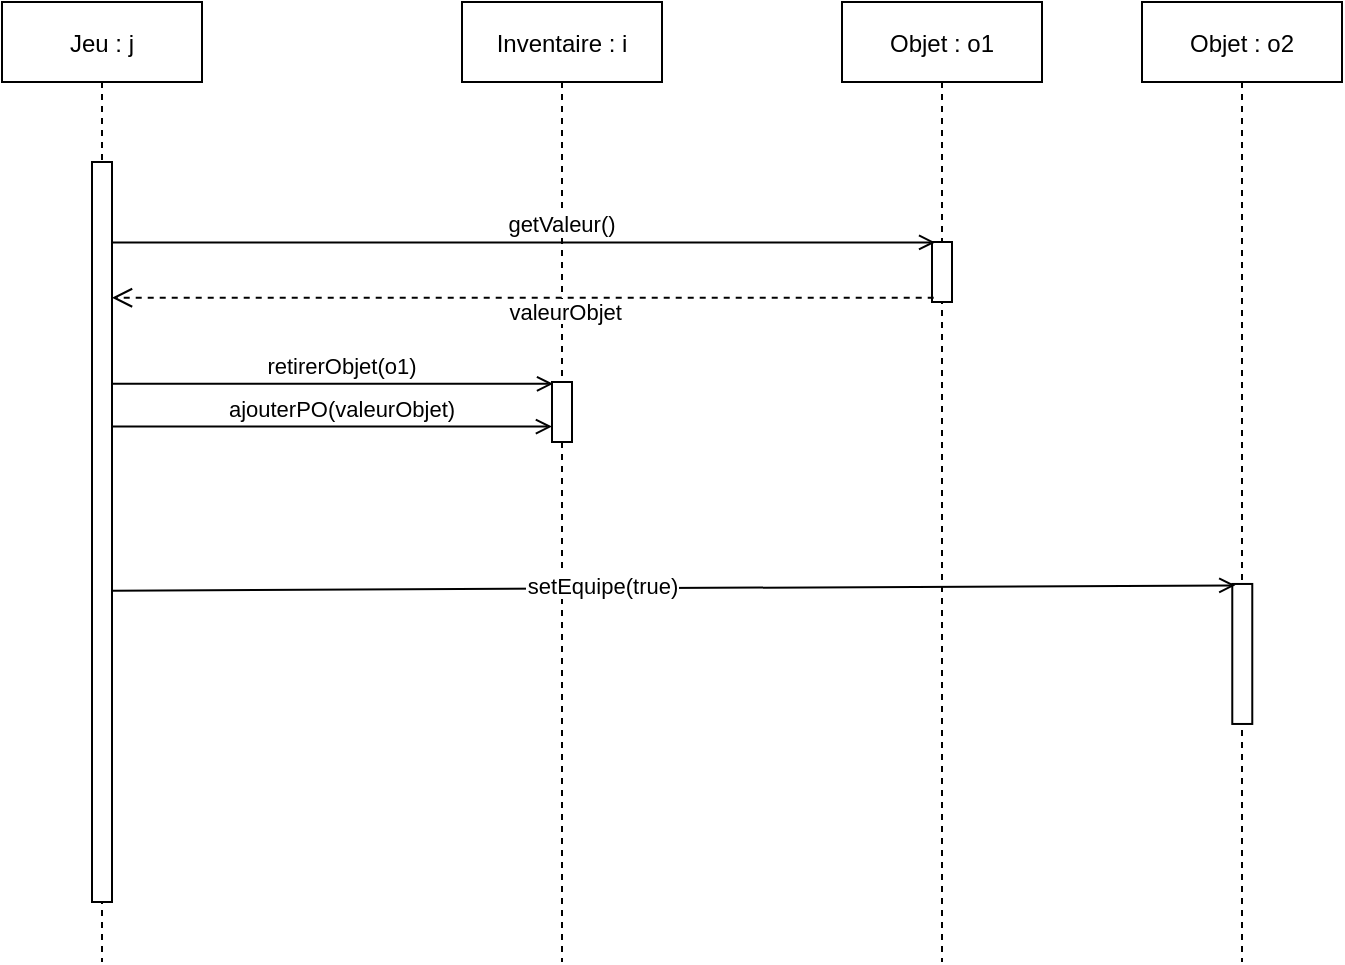 <mxfile version="14.6.13" type="device"><diagram id="kgpKYQtTHZ0yAKxKKP6v" name="Page-1"><mxGraphModel dx="981" dy="567" grid="1" gridSize="10" guides="1" tooltips="1" connect="1" arrows="1" fold="1" page="1" pageScale="1" pageWidth="850" pageHeight="1100" math="0" shadow="0"><root><mxCell id="0"/><mxCell id="1" parent="0"/><mxCell id="3nuBFxr9cyL0pnOWT2aG-1" value="Jeu : j" style="shape=umlLifeline;perimeter=lifelinePerimeter;container=1;collapsible=0;recursiveResize=0;rounded=0;shadow=0;strokeWidth=1;" parent="1" vertex="1"><mxGeometry x="120" y="80" width="100" height="480" as="geometry"/></mxCell><mxCell id="3nuBFxr9cyL0pnOWT2aG-2" value="" style="points=[];perimeter=orthogonalPerimeter;rounded=0;shadow=0;strokeWidth=1;" parent="3nuBFxr9cyL0pnOWT2aG-1" vertex="1"><mxGeometry x="45" y="80" width="10" height="370" as="geometry"/></mxCell><mxCell id="6KDkTT6nVMenY2HC1gy--1" value="Objet : o1" style="shape=umlLifeline;perimeter=lifelinePerimeter;container=1;collapsible=0;recursiveResize=0;rounded=0;shadow=0;strokeWidth=1;" parent="1" vertex="1"><mxGeometry x="540" y="80" width="100" height="480" as="geometry"/></mxCell><mxCell id="6KDkTT6nVMenY2HC1gy--2" value="" style="points=[];perimeter=orthogonalPerimeter;rounded=0;shadow=0;strokeWidth=1;" parent="6KDkTT6nVMenY2HC1gy--1" vertex="1"><mxGeometry x="45" y="120" width="10" height="30" as="geometry"/></mxCell><mxCell id="fUMTbx9oUlY-DQLhWy6u-1" value="Inventaire : i" style="shape=umlLifeline;perimeter=lifelinePerimeter;container=1;collapsible=0;recursiveResize=0;rounded=0;shadow=0;strokeWidth=1;" parent="1" vertex="1"><mxGeometry x="350" y="80" width="100" height="480" as="geometry"/></mxCell><mxCell id="fUMTbx9oUlY-DQLhWy6u-2" value="" style="points=[];perimeter=orthogonalPerimeter;rounded=0;shadow=0;strokeWidth=1;" parent="fUMTbx9oUlY-DQLhWy6u-1" vertex="1"><mxGeometry x="45" y="190" width="10" height="30" as="geometry"/></mxCell><mxCell id="fUMTbx9oUlY-DQLhWy6u-7" value="getValeur()" style="verticalAlign=bottom;endArrow=open;endSize=6;shadow=0;strokeWidth=1;entryX=0.159;entryY=0.007;entryDx=0;entryDy=0;entryPerimeter=0;" parent="1" source="3nuBFxr9cyL0pnOWT2aG-2" target="6KDkTT6nVMenY2HC1gy--2" edge="1"><mxGeometry x="0.094" relative="1" as="geometry"><mxPoint x="365.9" y="211.45" as="targetPoint"/><mxPoint x="186.24" y="210.42" as="sourcePoint"/><mxPoint as="offset"/></mxGeometry></mxCell><mxCell id="fUMTbx9oUlY-DQLhWy6u-8" value="valeurObjet" style="verticalAlign=bottom;endArrow=open;dashed=1;endSize=8;shadow=0;strokeWidth=1;exitX=0.086;exitY=0.929;exitDx=0;exitDy=0;exitPerimeter=0;" parent="1" source="6KDkTT6nVMenY2HC1gy--2" target="3nuBFxr9cyL0pnOWT2aG-2" edge="1"><mxGeometry x="-0.105" y="16" relative="1" as="geometry"><mxPoint x="185" y="560.11" as="targetPoint"/><mxPoint x="730" y="359" as="sourcePoint"/><mxPoint as="offset"/></mxGeometry></mxCell><mxCell id="fUMTbx9oUlY-DQLhWy6u-9" value="ajouterPO(valeurObjet)" style="verticalAlign=bottom;endArrow=open;endSize=6;shadow=0;strokeWidth=1;entryX=0;entryY=0.743;entryDx=0;entryDy=0;entryPerimeter=0;" parent="1" source="3nuBFxr9cyL0pnOWT2aG-2" target="fUMTbx9oUlY-DQLhWy6u-2" edge="1"><mxGeometry x="0.045" relative="1" as="geometry"><mxPoint x="550" y="375" as="targetPoint"/><mxPoint x="185.55" y="353.18" as="sourcePoint"/><mxPoint as="offset"/></mxGeometry></mxCell><mxCell id="fUMTbx9oUlY-DQLhWy6u-15" value="Objet : o2" style="shape=umlLifeline;perimeter=lifelinePerimeter;container=1;collapsible=0;recursiveResize=0;rounded=0;shadow=0;strokeWidth=1;" parent="1" vertex="1"><mxGeometry x="690" y="80" width="100" height="480" as="geometry"/></mxCell><mxCell id="fUMTbx9oUlY-DQLhWy6u-16" value="" style="points=[];perimeter=orthogonalPerimeter;rounded=0;shadow=0;strokeWidth=1;" parent="fUMTbx9oUlY-DQLhWy6u-15" vertex="1"><mxGeometry x="45.14" y="290.98" width="10" height="70" as="geometry"/></mxCell><mxCell id="fUMTbx9oUlY-DQLhWy6u-21" value="setEquipe(true)" style="verticalAlign=bottom;endArrow=open;endSize=6;shadow=0;strokeWidth=1;exitX=0.986;exitY=0.71;exitDx=0;exitDy=0;exitPerimeter=0;entryX=0.153;entryY=0.01;entryDx=0;entryDy=0;entryPerimeter=0;" parent="1" target="fUMTbx9oUlY-DQLhWy6u-16" edge="1"><mxGeometry x="-0.125" y="-8" relative="1" as="geometry"><mxPoint x="890" y="376" as="targetPoint"/><mxPoint x="175.0" y="374.38" as="sourcePoint"/><mxPoint as="offset"/></mxGeometry></mxCell><mxCell id="Qzv2uGMwit490q26Mbre-1" value="retirerObjet(o1)" style="verticalAlign=bottom;endArrow=open;endSize=6;shadow=0;strokeWidth=1;entryX=0.056;entryY=0.03;entryDx=0;entryDy=0;entryPerimeter=0;" parent="1" source="3nuBFxr9cyL0pnOWT2aG-2" target="fUMTbx9oUlY-DQLhWy6u-2" edge="1"><mxGeometry x="0.043" relative="1" as="geometry"><mxPoint x="540" y="330" as="targetPoint"/><mxPoint x="170" y="278" as="sourcePoint"/><mxPoint as="offset"/></mxGeometry></mxCell></root></mxGraphModel></diagram></mxfile>